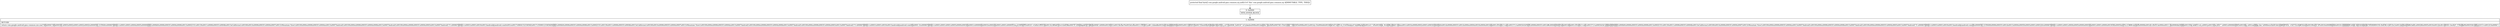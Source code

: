 digraph "CFG forcom.google.android.gms.common.zzj.zzd()[B" {
Node_0 [shape=record,label="{0\:\ 0x0000|MTH_ENTER_BLOCK\l}"];
Node_1 [shape=record,label="{1\:\ 0x0006|RETURN\l|return com.google.android.gms.common.zze.zza(\"0u0004¨0u0003 u0003u0002u0001u0002u0002tu0000Õ¸l\}ÓNõ0ru0006t*H÷ru0001u0001u0004u0005u000001u000b0tu0006u0003Uu0004u0006u0013u0002US1u00130u0011u0006u0003Uu0004bu0013nCalifornia1u00160u0014u0006u0003Uu0004u0007u0013rMountain View1u00100u000eu0006u0003Uu0004nu0013u0007Android1u00100u000eu0006u0003Uu0004u000bu0013u0007Android1u00100u000eu0006u0003Uu0004u0003u0013u0007Android1\"0 u0006t*H÷ru0001tu0001u0016u0013android@android.com0u001eu0017r080415233656Zu0017r350901233656Z01u000b0tu0006u0003Uu0004u0006u0013u0002US1u00130u0011u0006u0003Uu0004bu0013nCalifornia1u00160u0014u0006u0003Uu0004u0007u0013rMountain View1u00100u000eu0006u0003Uu0004nu0013u0007Android1u00100u000eu0006u0003Uu0004u000bu0013u0007Android1u00100u000eu0006u0003Uu0004u0003u0013u0007Android1\"0 u0006t*H÷ru0001tu0001u0016u0013android@android.com0u0001 0ru0006t*H÷ru0001u0001u0001u0005u0000u0003u0001ru00000u0001bu0002u0001u0001u0000ÖÎ.bn¿â1MÑ³ÏÓu0018´=3úftá½¶ÑÛu0013ö,9ßVøF=e¾ÀóÊBku0007Å¨íZ9ÁgçkÉ¹'Ku000b\"u0000u0019©)u0015årÅm*0u001b£oÅüu0011:ÖËt5¡m#«\}úîáeäßu001fn½§nQlNu0005u0011Ê\|fUu0017[ÃuùHÅj®b¤O¦¤Ý\}¿,n5\"­u0006¸Ìu0018^±Uyîømbu000bu001daÀù¯±ÂëÑu0007êE«Ûh£Ç^TÇlSÔu000bu0012u001dç»Óu000ebfu0018áªaÛ¼Ý\<d_\/UóÔÃuì@p©?qQØ6pÁju001a¾^òÑu0018á¸®ó)ðf¿láD¬èmu001cu001bu000fu0002u0001u0003£ü0ù0u001du0006u0003Uu001du000eu0004u0016u0004u0014u001cÅ¾LC\<a:u0015°L¼u0003òOà²0Éu0006u0003Uu001d#u0004Á0¾u0014u001cÅ¾LC\<a:u0015°L¼u0003òOà²¡¤01u000b0tu0006u0003Uu0004u0006u0013u0002US1u00130u0011u0006u0003Uu0004bu0013nCalifornia1u00160u0014u0006u0003Uu0004u0007u0013rMountain View1u00100u000eu0006u0003Uu0004nu0013u0007Android1u00100u000eu0006u0003Uu0004u000bu0013u0007Android1u00100u000eu0006u0003Uu0004u0003u0013u0007Android1\"0 u0006t*H÷ru0001tu0001u0016u0013android@android.comtu0000Õ¸l\}ÓNõ0fu0006u0003Uu001du0013u0004u00050u0003u0001u0001ÿ0ru0006t*H÷ru0001u0001u0004u0005u0000u0003u0001u0001u0000u0019Ófñu0005ûx?Lr\}Ò##=@zÏÎu0000bu001d[×ÆéÖí ku000eu0011 u0006Al¢Du0013ÒkJ àõ$ÊÒ»nL¡u0001ju0015n¡ì]ÉZ^:u0001u00006ôHÕu0010¿.u001eag:;åm¯u000bw±Â)ãÂUãèL]#ïºtËñ; +NZ\"É2cHJ#Òü)úu00199u3¯Øªu0016u000fBÂÐu0016\>fCéÁ\/ Á33[Àÿk\"ÞÑ­DB)¥9©Nï­«ÐeÎÒK\>QåÝ\{fx\{ïu0012þû¤Ä#ûOøÌILu0002ðõu0005u0016u0012ÿe)9\>FêÅ»!òwÁQª_*¦'Ñè§n¶u00035iÞ;¿ÿ\|©Ú\>u0012Cöu000b\")\l}"];
MethodNode[shape=record,label="{protected final byte[] com.google.android.gms.common.zzj.zzd((r1v0 'this' com.google.android.gms.common.zzj A[IMMUTABLE_TYPE, THIS])) }"];
MethodNode -> Node_0;
Node_0 -> Node_1;
}

